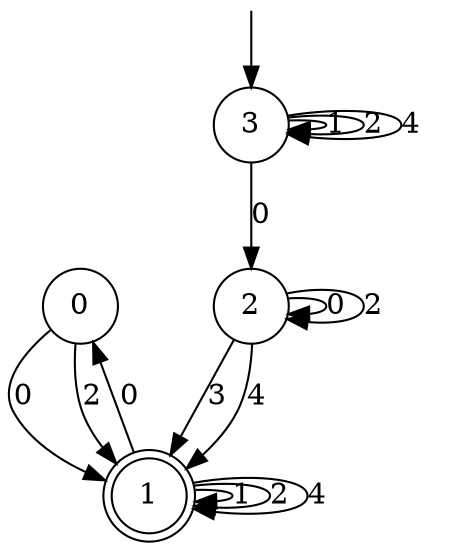 digraph g {

	s0 [shape="circle" label="0"];
	s1 [shape="doublecircle" label="1"];
	s2 [shape="circle" label="2"];
	s3 [shape="circle" label="3"];
	s0 -> s1 [label="0"];
	s0 -> s1 [label="2"];
	s1 -> s0 [label="0"];
	s1 -> s1 [label="1"];
	s1 -> s1 [label="2"];
	s1 -> s1 [label="4"];
	s2 -> s2 [label="0"];
	s2 -> s2 [label="2"];
	s2 -> s1 [label="3"];
	s2 -> s1 [label="4"];
	s3 -> s2 [label="0"];
	s3 -> s3 [label="1"];
	s3 -> s3 [label="2"];
	s3 -> s3 [label="4"];

__start0 [label="" shape="none" width="0" height="0"];
__start0 -> s3;

}
